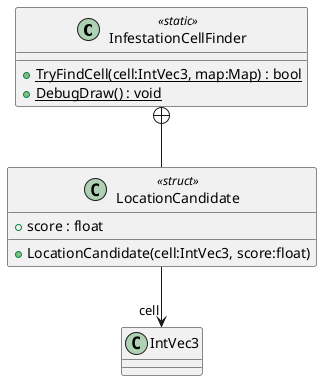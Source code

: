 @startuml
class InfestationCellFinder <<static>> {
    + {static} TryFindCell(cell:IntVec3, map:Map) : bool
    + {static} DebugDraw() : void
}
class LocationCandidate <<struct>> {
    + score : float
    + LocationCandidate(cell:IntVec3, score:float)
}
InfestationCellFinder +-- LocationCandidate
LocationCandidate --> "cell" IntVec3
@enduml
